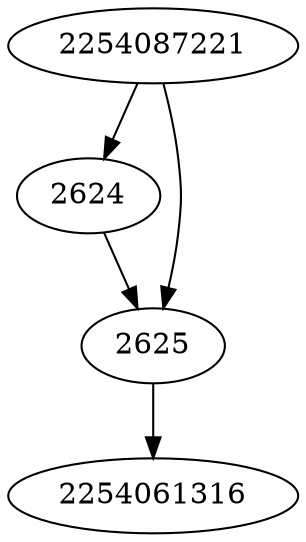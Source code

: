 strict digraph  {
2624;
2625;
2254061316;
2254087221;
2624 -> 2625;
2625 -> 2254061316;
2254087221 -> 2624;
2254087221 -> 2625;
}
